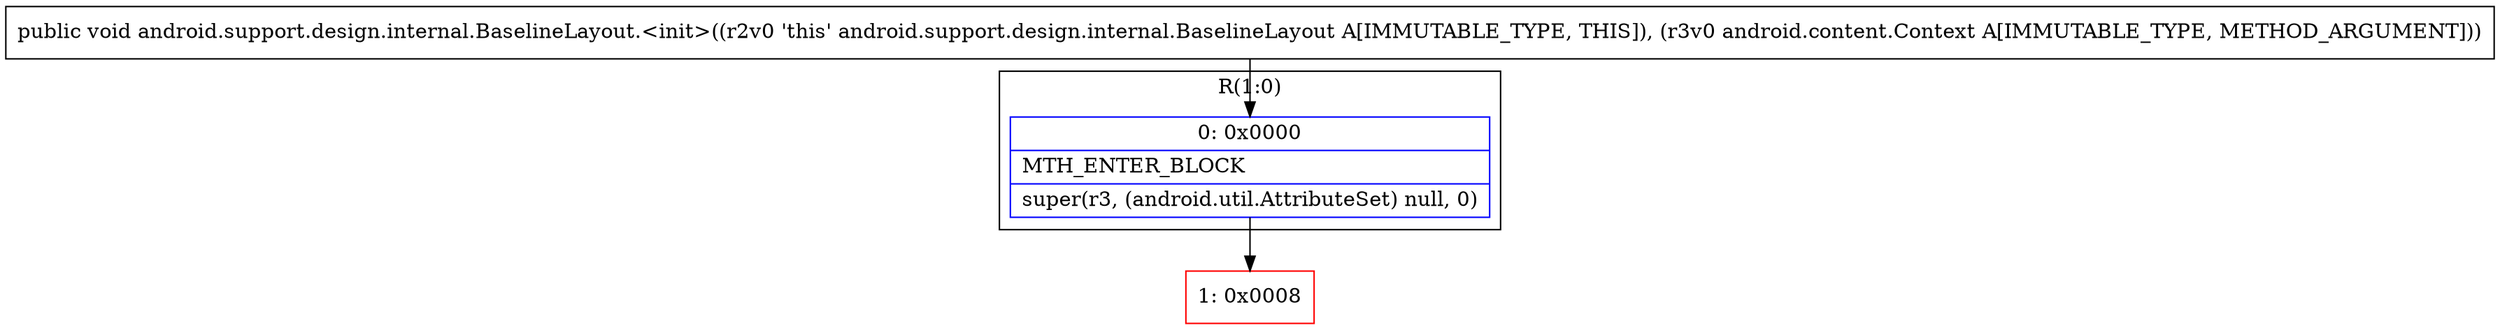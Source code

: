 digraph "CFG forandroid.support.design.internal.BaselineLayout.\<init\>(Landroid\/content\/Context;)V" {
subgraph cluster_Region_1407143632 {
label = "R(1:0)";
node [shape=record,color=blue];
Node_0 [shape=record,label="{0\:\ 0x0000|MTH_ENTER_BLOCK\l|super(r3, (android.util.AttributeSet) null, 0)\l}"];
}
Node_1 [shape=record,color=red,label="{1\:\ 0x0008}"];
MethodNode[shape=record,label="{public void android.support.design.internal.BaselineLayout.\<init\>((r2v0 'this' android.support.design.internal.BaselineLayout A[IMMUTABLE_TYPE, THIS]), (r3v0 android.content.Context A[IMMUTABLE_TYPE, METHOD_ARGUMENT])) }"];
MethodNode -> Node_0;
Node_0 -> Node_1;
}

